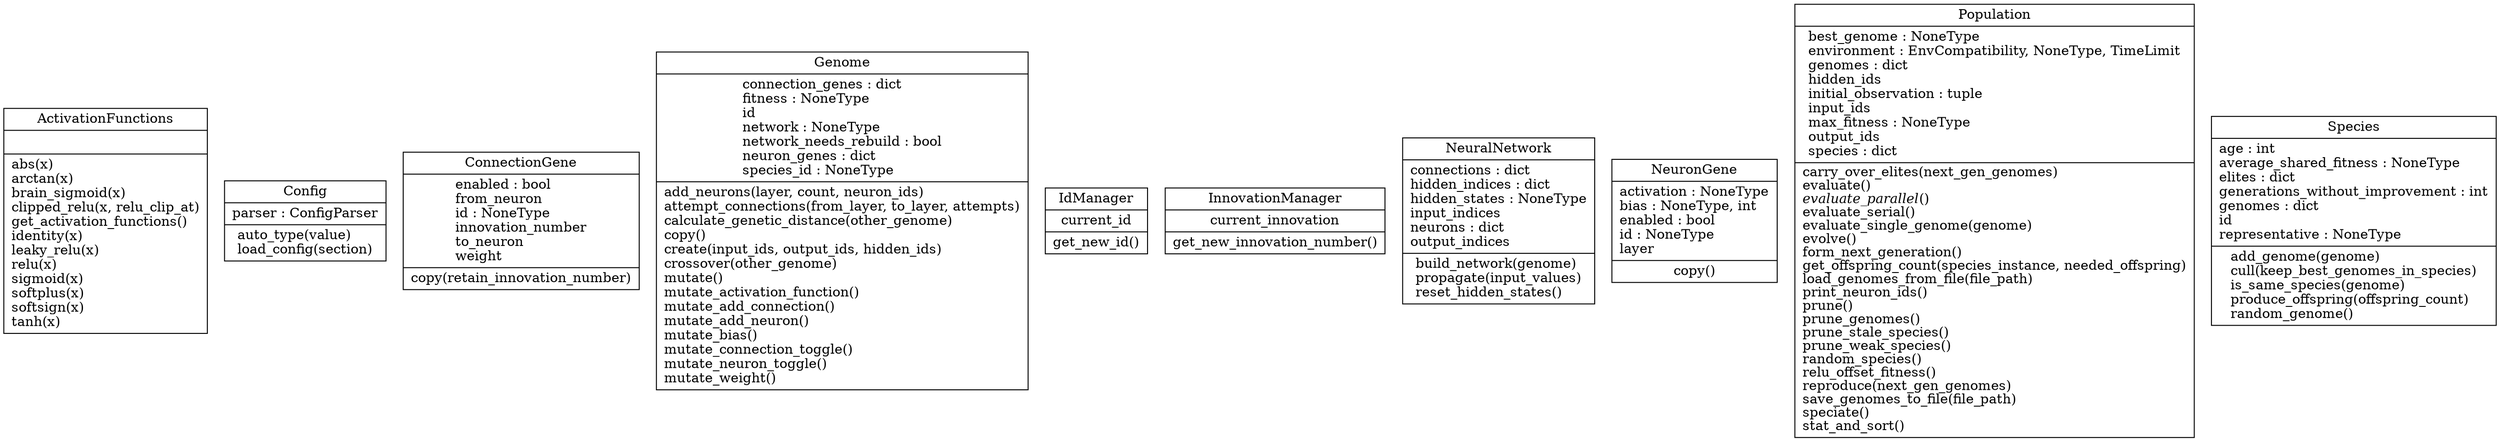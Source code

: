 digraph "classes" {
rankdir=BT
charset="utf-8"
"AI.torch_activation_functions.ActivationFunctions" [color="black", fontcolor="black", label=<{ActivationFunctions|<br ALIGN="LEFT"/>|abs(x)<br ALIGN="LEFT"/>arctan(x)<br ALIGN="LEFT"/>brain_sigmoid(x)<br ALIGN="LEFT"/>clipped_relu(x, relu_clip_at)<br ALIGN="LEFT"/>get_activation_functions()<br ALIGN="LEFT"/>identity(x)<br ALIGN="LEFT"/>leaky_relu(x)<br ALIGN="LEFT"/>relu(x)<br ALIGN="LEFT"/>sigmoid(x)<br ALIGN="LEFT"/>softplus(x)<br ALIGN="LEFT"/>softsign(x)<br ALIGN="LEFT"/>tanh(x)<br ALIGN="LEFT"/>}>, shape="record", style="solid"];
"AI.config.Config" [color="black", fontcolor="black", label=<{Config|parser : ConfigParser<br ALIGN="LEFT"/>|auto_type(value)<br ALIGN="LEFT"/>load_config(section)<br ALIGN="LEFT"/>}>, shape="record", style="solid"];
"AI.genes.ConnectionGene" [color="black", fontcolor="black", label=<{ConnectionGene|enabled : bool<br ALIGN="LEFT"/>from_neuron<br ALIGN="LEFT"/>id : NoneType<br ALIGN="LEFT"/>innovation_number<br ALIGN="LEFT"/>to_neuron<br ALIGN="LEFT"/>weight<br ALIGN="LEFT"/>|copy(retain_innovation_number)<br ALIGN="LEFT"/>}>, shape="record", style="solid"];
"AI.genome.Genome" [color="black", fontcolor="black", label=<{Genome|connection_genes : dict<br ALIGN="LEFT"/>fitness : NoneType<br ALIGN="LEFT"/>id<br ALIGN="LEFT"/>network : NoneType<br ALIGN="LEFT"/>network_needs_rebuild : bool<br ALIGN="LEFT"/>neuron_genes : dict<br ALIGN="LEFT"/>species_id : NoneType<br ALIGN="LEFT"/>|add_neurons(layer, count, neuron_ids)<br ALIGN="LEFT"/>attempt_connections(from_layer, to_layer, attempts)<br ALIGN="LEFT"/>calculate_genetic_distance(other_genome)<br ALIGN="LEFT"/>copy()<br ALIGN="LEFT"/>create(input_ids, output_ids, hidden_ids)<br ALIGN="LEFT"/>crossover(other_genome)<br ALIGN="LEFT"/>mutate()<br ALIGN="LEFT"/>mutate_activation_function()<br ALIGN="LEFT"/>mutate_add_connection()<br ALIGN="LEFT"/>mutate_add_neuron()<br ALIGN="LEFT"/>mutate_bias()<br ALIGN="LEFT"/>mutate_connection_toggle()<br ALIGN="LEFT"/>mutate_neuron_toggle()<br ALIGN="LEFT"/>mutate_weight()<br ALIGN="LEFT"/>}>, shape="record", style="solid"];
"AI.managers.IdManager" [color="black", fontcolor="black", label=<{IdManager|current_id<br ALIGN="LEFT"/>|get_new_id()<br ALIGN="LEFT"/>}>, shape="record", style="solid"];
"AI.managers.InnovationManager" [color="black", fontcolor="black", label=<{InnovationManager|current_innovation<br ALIGN="LEFT"/>|get_new_innovation_number()<br ALIGN="LEFT"/>}>, shape="record", style="solid"];
"AI.neural_network.NeuralNetwork" [color="black", fontcolor="black", label=<{NeuralNetwork|connections : dict<br ALIGN="LEFT"/>hidden_indices : dict<br ALIGN="LEFT"/>hidden_states : NoneType<br ALIGN="LEFT"/>input_indices<br ALIGN="LEFT"/>neurons : dict<br ALIGN="LEFT"/>output_indices<br ALIGN="LEFT"/>|build_network(genome)<br ALIGN="LEFT"/>propagate(input_values)<br ALIGN="LEFT"/>reset_hidden_states()<br ALIGN="LEFT"/>}>, shape="record", style="solid"];
"AI.genes.NeuronGene" [color="black", fontcolor="black", label=<{NeuronGene|activation : NoneType<br ALIGN="LEFT"/>bias : NoneType, int<br ALIGN="LEFT"/>enabled : bool<br ALIGN="LEFT"/>id : NoneType<br ALIGN="LEFT"/>layer<br ALIGN="LEFT"/>|copy()<br ALIGN="LEFT"/>}>, shape="record", style="solid"];
"AI.population_and_species.Population" [color="black", fontcolor="black", label=<{Population|best_genome : NoneType<br ALIGN="LEFT"/>environment : EnvCompatibility, NoneType, TimeLimit<br ALIGN="LEFT"/>genomes : dict<br ALIGN="LEFT"/>hidden_ids<br ALIGN="LEFT"/>initial_observation : tuple<br ALIGN="LEFT"/>input_ids<br ALIGN="LEFT"/>max_fitness : NoneType<br ALIGN="LEFT"/>output_ids<br ALIGN="LEFT"/>species : dict<br ALIGN="LEFT"/>|carry_over_elites(next_gen_genomes)<br ALIGN="LEFT"/>evaluate()<br ALIGN="LEFT"/><I>evaluate_parallel</I>()<br ALIGN="LEFT"/>evaluate_serial()<br ALIGN="LEFT"/>evaluate_single_genome(genome)<br ALIGN="LEFT"/>evolve()<br ALIGN="LEFT"/>form_next_generation()<br ALIGN="LEFT"/>get_offspring_count(species_instance, needed_offspring)<br ALIGN="LEFT"/>load_genomes_from_file(file_path)<br ALIGN="LEFT"/>print_neuron_ids()<br ALIGN="LEFT"/>prune()<br ALIGN="LEFT"/>prune_genomes()<br ALIGN="LEFT"/>prune_stale_species()<br ALIGN="LEFT"/>prune_weak_species()<br ALIGN="LEFT"/>random_species()<br ALIGN="LEFT"/>relu_offset_fitness()<br ALIGN="LEFT"/>reproduce(next_gen_genomes)<br ALIGN="LEFT"/>save_genomes_to_file(file_path)<br ALIGN="LEFT"/>speciate()<br ALIGN="LEFT"/>stat_and_sort()<br ALIGN="LEFT"/>}>, shape="record", style="solid"];
"AI.population_and_species.Species" [color="black", fontcolor="black", label=<{Species|age : int<br ALIGN="LEFT"/>average_shared_fitness : NoneType<br ALIGN="LEFT"/>elites : dict<br ALIGN="LEFT"/>generations_without_improvement : int<br ALIGN="LEFT"/>genomes : dict<br ALIGN="LEFT"/>id<br ALIGN="LEFT"/>representative : NoneType<br ALIGN="LEFT"/>|add_genome(genome)<br ALIGN="LEFT"/>cull(keep_best_genomes_in_species)<br ALIGN="LEFT"/>is_same_species(genome)<br ALIGN="LEFT"/>produce_offspring(offspring_count)<br ALIGN="LEFT"/>random_genome()<br ALIGN="LEFT"/>}>, shape="record", style="solid"];
}
